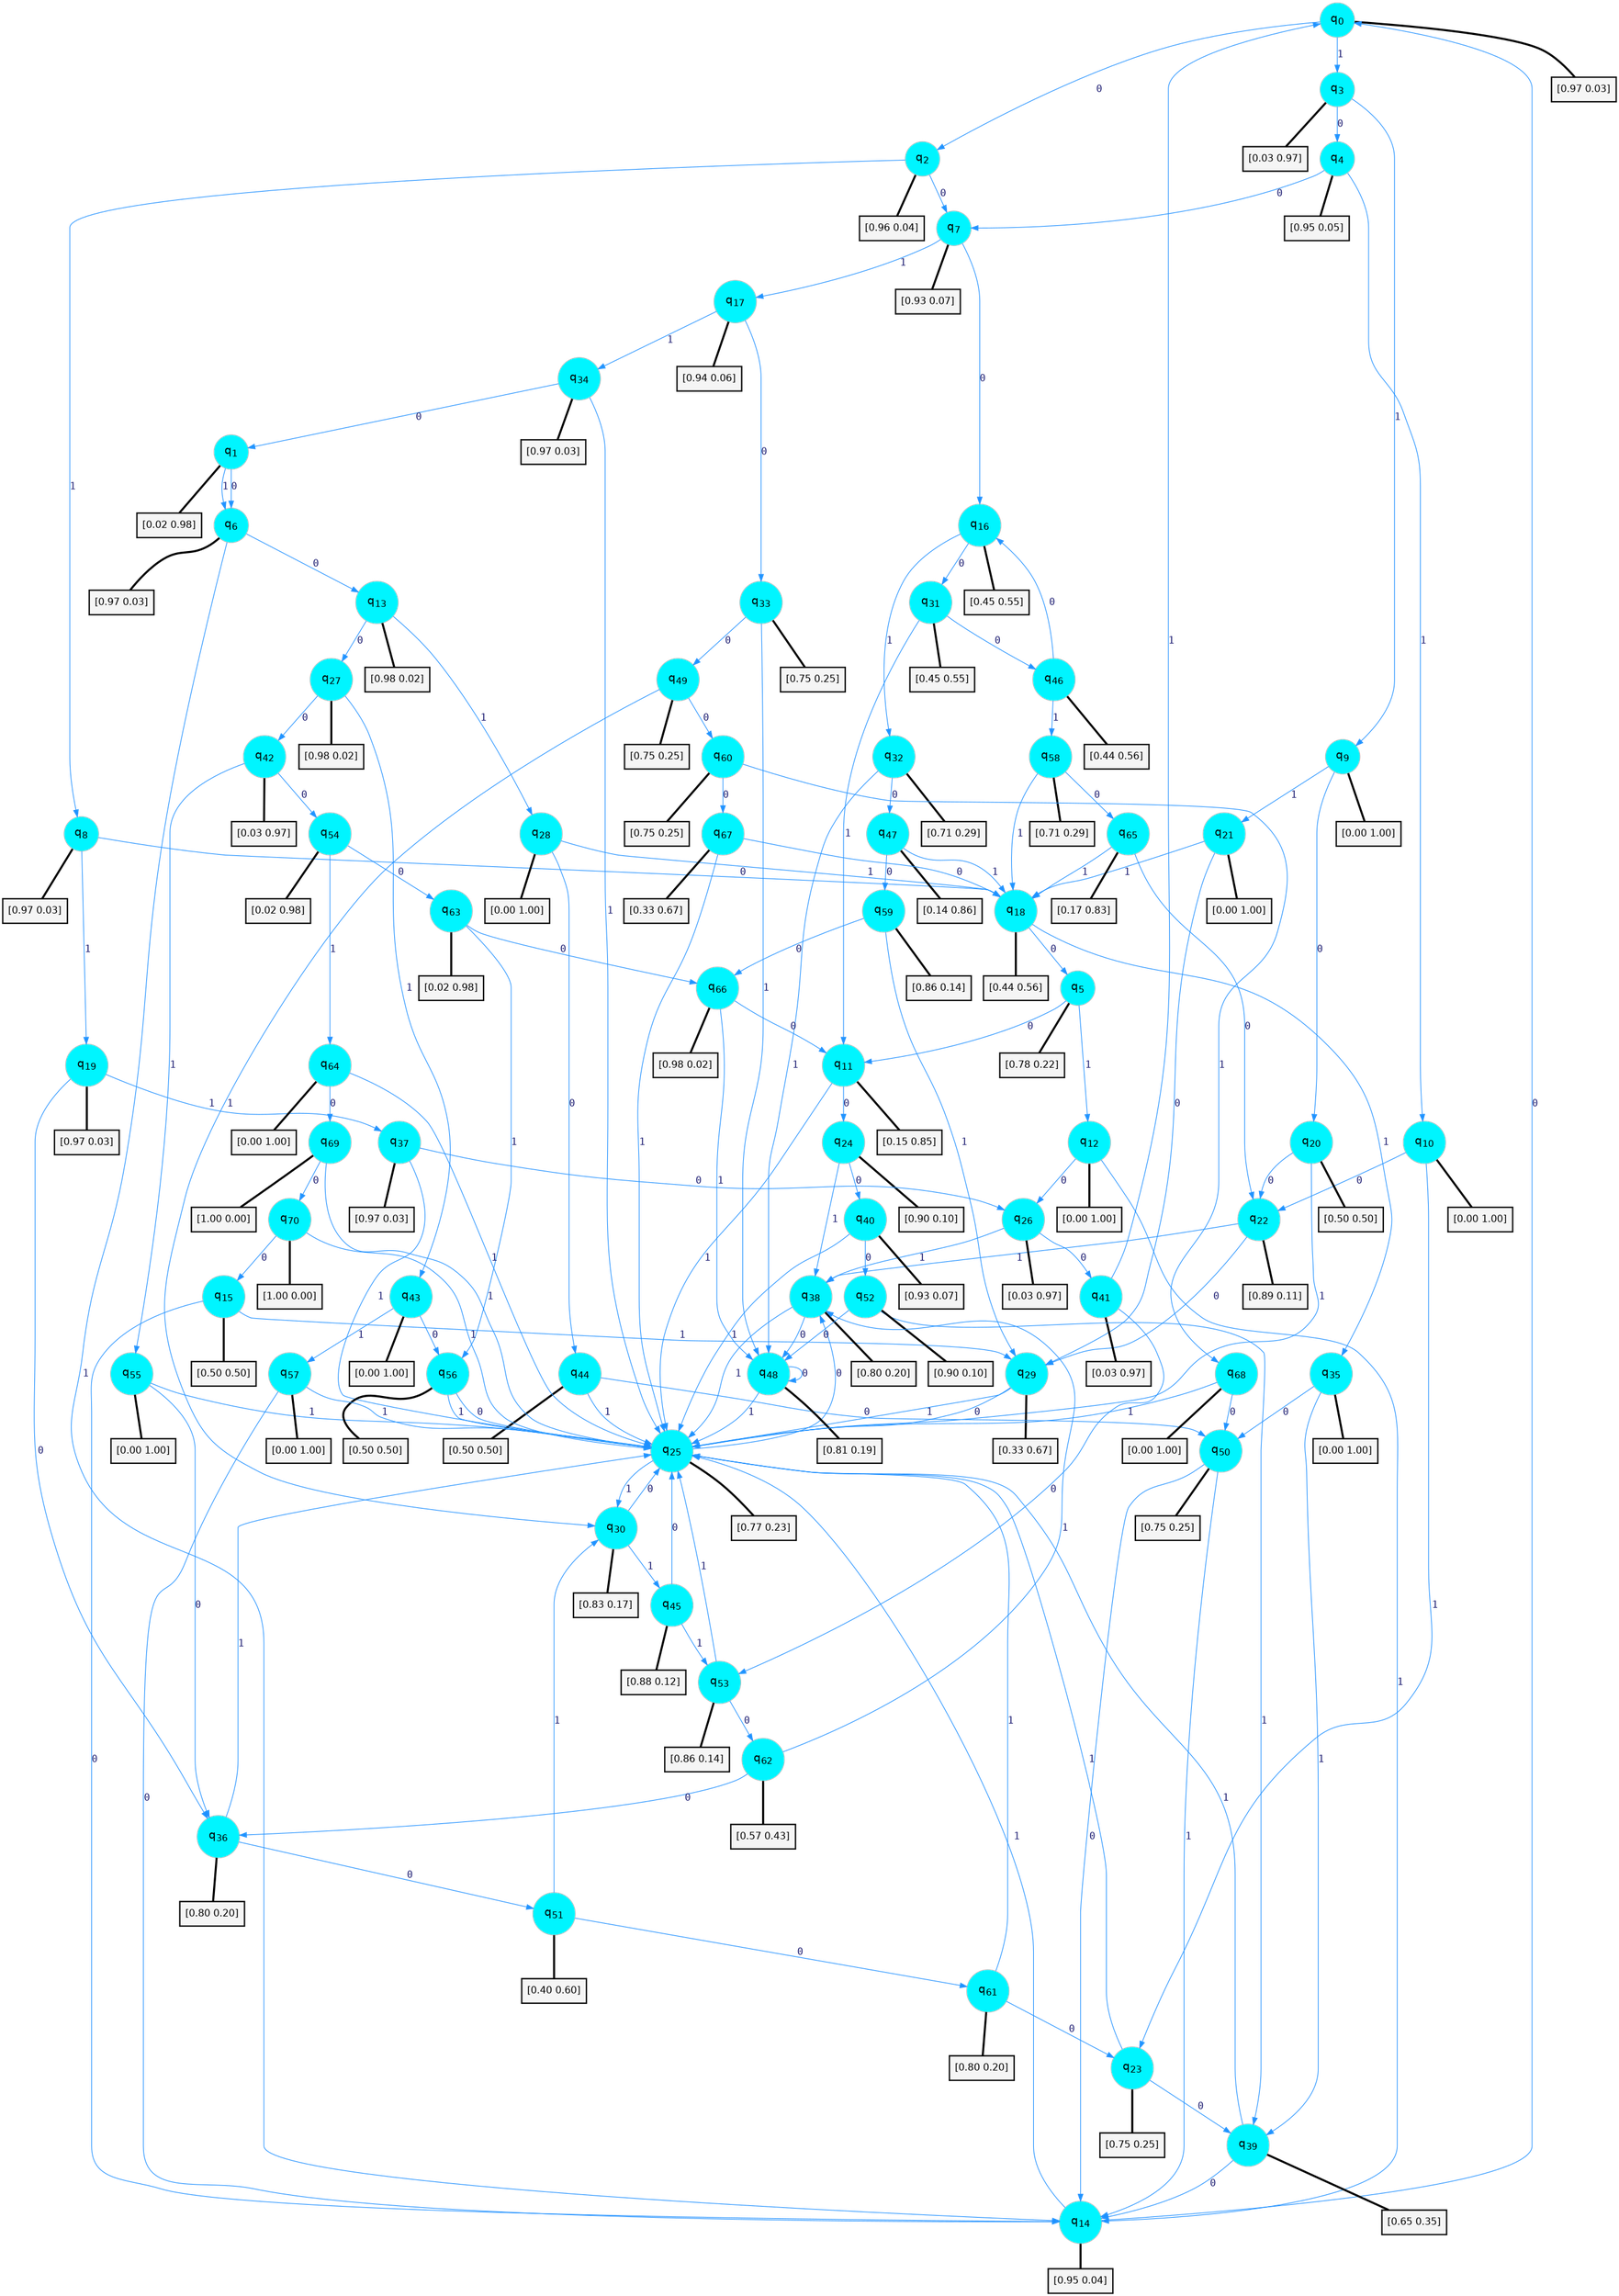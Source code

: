 digraph G {
graph [
bgcolor=transparent, dpi=300, rankdir=TD, size="40,25"];
node [
color=gray, fillcolor=turquoise1, fontcolor=black, fontname=Helvetica, fontsize=16, fontweight=bold, shape=circle, style=filled];
edge [
arrowsize=1, color=dodgerblue1, fontcolor=midnightblue, fontname=courier, fontweight=bold, penwidth=1, style=solid, weight=20];
0[label=<q<SUB>0</SUB>>];
1[label=<q<SUB>1</SUB>>];
2[label=<q<SUB>2</SUB>>];
3[label=<q<SUB>3</SUB>>];
4[label=<q<SUB>4</SUB>>];
5[label=<q<SUB>5</SUB>>];
6[label=<q<SUB>6</SUB>>];
7[label=<q<SUB>7</SUB>>];
8[label=<q<SUB>8</SUB>>];
9[label=<q<SUB>9</SUB>>];
10[label=<q<SUB>10</SUB>>];
11[label=<q<SUB>11</SUB>>];
12[label=<q<SUB>12</SUB>>];
13[label=<q<SUB>13</SUB>>];
14[label=<q<SUB>14</SUB>>];
15[label=<q<SUB>15</SUB>>];
16[label=<q<SUB>16</SUB>>];
17[label=<q<SUB>17</SUB>>];
18[label=<q<SUB>18</SUB>>];
19[label=<q<SUB>19</SUB>>];
20[label=<q<SUB>20</SUB>>];
21[label=<q<SUB>21</SUB>>];
22[label=<q<SUB>22</SUB>>];
23[label=<q<SUB>23</SUB>>];
24[label=<q<SUB>24</SUB>>];
25[label=<q<SUB>25</SUB>>];
26[label=<q<SUB>26</SUB>>];
27[label=<q<SUB>27</SUB>>];
28[label=<q<SUB>28</SUB>>];
29[label=<q<SUB>29</SUB>>];
30[label=<q<SUB>30</SUB>>];
31[label=<q<SUB>31</SUB>>];
32[label=<q<SUB>32</SUB>>];
33[label=<q<SUB>33</SUB>>];
34[label=<q<SUB>34</SUB>>];
35[label=<q<SUB>35</SUB>>];
36[label=<q<SUB>36</SUB>>];
37[label=<q<SUB>37</SUB>>];
38[label=<q<SUB>38</SUB>>];
39[label=<q<SUB>39</SUB>>];
40[label=<q<SUB>40</SUB>>];
41[label=<q<SUB>41</SUB>>];
42[label=<q<SUB>42</SUB>>];
43[label=<q<SUB>43</SUB>>];
44[label=<q<SUB>44</SUB>>];
45[label=<q<SUB>45</SUB>>];
46[label=<q<SUB>46</SUB>>];
47[label=<q<SUB>47</SUB>>];
48[label=<q<SUB>48</SUB>>];
49[label=<q<SUB>49</SUB>>];
50[label=<q<SUB>50</SUB>>];
51[label=<q<SUB>51</SUB>>];
52[label=<q<SUB>52</SUB>>];
53[label=<q<SUB>53</SUB>>];
54[label=<q<SUB>54</SUB>>];
55[label=<q<SUB>55</SUB>>];
56[label=<q<SUB>56</SUB>>];
57[label=<q<SUB>57</SUB>>];
58[label=<q<SUB>58</SUB>>];
59[label=<q<SUB>59</SUB>>];
60[label=<q<SUB>60</SUB>>];
61[label=<q<SUB>61</SUB>>];
62[label=<q<SUB>62</SUB>>];
63[label=<q<SUB>63</SUB>>];
64[label=<q<SUB>64</SUB>>];
65[label=<q<SUB>65</SUB>>];
66[label=<q<SUB>66</SUB>>];
67[label=<q<SUB>67</SUB>>];
68[label=<q<SUB>68</SUB>>];
69[label=<q<SUB>69</SUB>>];
70[label=<q<SUB>70</SUB>>];
71[label="[0.97 0.03]", shape=box,fontcolor=black, fontname=Helvetica, fontsize=14, penwidth=2, fillcolor=whitesmoke,color=black];
72[label="[0.02 0.98]", shape=box,fontcolor=black, fontname=Helvetica, fontsize=14, penwidth=2, fillcolor=whitesmoke,color=black];
73[label="[0.96 0.04]", shape=box,fontcolor=black, fontname=Helvetica, fontsize=14, penwidth=2, fillcolor=whitesmoke,color=black];
74[label="[0.03 0.97]", shape=box,fontcolor=black, fontname=Helvetica, fontsize=14, penwidth=2, fillcolor=whitesmoke,color=black];
75[label="[0.95 0.05]", shape=box,fontcolor=black, fontname=Helvetica, fontsize=14, penwidth=2, fillcolor=whitesmoke,color=black];
76[label="[0.78 0.22]", shape=box,fontcolor=black, fontname=Helvetica, fontsize=14, penwidth=2, fillcolor=whitesmoke,color=black];
77[label="[0.97 0.03]", shape=box,fontcolor=black, fontname=Helvetica, fontsize=14, penwidth=2, fillcolor=whitesmoke,color=black];
78[label="[0.93 0.07]", shape=box,fontcolor=black, fontname=Helvetica, fontsize=14, penwidth=2, fillcolor=whitesmoke,color=black];
79[label="[0.97 0.03]", shape=box,fontcolor=black, fontname=Helvetica, fontsize=14, penwidth=2, fillcolor=whitesmoke,color=black];
80[label="[0.00 1.00]", shape=box,fontcolor=black, fontname=Helvetica, fontsize=14, penwidth=2, fillcolor=whitesmoke,color=black];
81[label="[0.00 1.00]", shape=box,fontcolor=black, fontname=Helvetica, fontsize=14, penwidth=2, fillcolor=whitesmoke,color=black];
82[label="[0.15 0.85]", shape=box,fontcolor=black, fontname=Helvetica, fontsize=14, penwidth=2, fillcolor=whitesmoke,color=black];
83[label="[0.00 1.00]", shape=box,fontcolor=black, fontname=Helvetica, fontsize=14, penwidth=2, fillcolor=whitesmoke,color=black];
84[label="[0.98 0.02]", shape=box,fontcolor=black, fontname=Helvetica, fontsize=14, penwidth=2, fillcolor=whitesmoke,color=black];
85[label="[0.95 0.04]", shape=box,fontcolor=black, fontname=Helvetica, fontsize=14, penwidth=2, fillcolor=whitesmoke,color=black];
86[label="[0.50 0.50]", shape=box,fontcolor=black, fontname=Helvetica, fontsize=14, penwidth=2, fillcolor=whitesmoke,color=black];
87[label="[0.45 0.55]", shape=box,fontcolor=black, fontname=Helvetica, fontsize=14, penwidth=2, fillcolor=whitesmoke,color=black];
88[label="[0.94 0.06]", shape=box,fontcolor=black, fontname=Helvetica, fontsize=14, penwidth=2, fillcolor=whitesmoke,color=black];
89[label="[0.44 0.56]", shape=box,fontcolor=black, fontname=Helvetica, fontsize=14, penwidth=2, fillcolor=whitesmoke,color=black];
90[label="[0.97 0.03]", shape=box,fontcolor=black, fontname=Helvetica, fontsize=14, penwidth=2, fillcolor=whitesmoke,color=black];
91[label="[0.50 0.50]", shape=box,fontcolor=black, fontname=Helvetica, fontsize=14, penwidth=2, fillcolor=whitesmoke,color=black];
92[label="[0.00 1.00]", shape=box,fontcolor=black, fontname=Helvetica, fontsize=14, penwidth=2, fillcolor=whitesmoke,color=black];
93[label="[0.89 0.11]", shape=box,fontcolor=black, fontname=Helvetica, fontsize=14, penwidth=2, fillcolor=whitesmoke,color=black];
94[label="[0.75 0.25]", shape=box,fontcolor=black, fontname=Helvetica, fontsize=14, penwidth=2, fillcolor=whitesmoke,color=black];
95[label="[0.90 0.10]", shape=box,fontcolor=black, fontname=Helvetica, fontsize=14, penwidth=2, fillcolor=whitesmoke,color=black];
96[label="[0.77 0.23]", shape=box,fontcolor=black, fontname=Helvetica, fontsize=14, penwidth=2, fillcolor=whitesmoke,color=black];
97[label="[0.03 0.97]", shape=box,fontcolor=black, fontname=Helvetica, fontsize=14, penwidth=2, fillcolor=whitesmoke,color=black];
98[label="[0.98 0.02]", shape=box,fontcolor=black, fontname=Helvetica, fontsize=14, penwidth=2, fillcolor=whitesmoke,color=black];
99[label="[0.00 1.00]", shape=box,fontcolor=black, fontname=Helvetica, fontsize=14, penwidth=2, fillcolor=whitesmoke,color=black];
100[label="[0.33 0.67]", shape=box,fontcolor=black, fontname=Helvetica, fontsize=14, penwidth=2, fillcolor=whitesmoke,color=black];
101[label="[0.83 0.17]", shape=box,fontcolor=black, fontname=Helvetica, fontsize=14, penwidth=2, fillcolor=whitesmoke,color=black];
102[label="[0.45 0.55]", shape=box,fontcolor=black, fontname=Helvetica, fontsize=14, penwidth=2, fillcolor=whitesmoke,color=black];
103[label="[0.71 0.29]", shape=box,fontcolor=black, fontname=Helvetica, fontsize=14, penwidth=2, fillcolor=whitesmoke,color=black];
104[label="[0.75 0.25]", shape=box,fontcolor=black, fontname=Helvetica, fontsize=14, penwidth=2, fillcolor=whitesmoke,color=black];
105[label="[0.97 0.03]", shape=box,fontcolor=black, fontname=Helvetica, fontsize=14, penwidth=2, fillcolor=whitesmoke,color=black];
106[label="[0.00 1.00]", shape=box,fontcolor=black, fontname=Helvetica, fontsize=14, penwidth=2, fillcolor=whitesmoke,color=black];
107[label="[0.80 0.20]", shape=box,fontcolor=black, fontname=Helvetica, fontsize=14, penwidth=2, fillcolor=whitesmoke,color=black];
108[label="[0.97 0.03]", shape=box,fontcolor=black, fontname=Helvetica, fontsize=14, penwidth=2, fillcolor=whitesmoke,color=black];
109[label="[0.80 0.20]", shape=box,fontcolor=black, fontname=Helvetica, fontsize=14, penwidth=2, fillcolor=whitesmoke,color=black];
110[label="[0.65 0.35]", shape=box,fontcolor=black, fontname=Helvetica, fontsize=14, penwidth=2, fillcolor=whitesmoke,color=black];
111[label="[0.93 0.07]", shape=box,fontcolor=black, fontname=Helvetica, fontsize=14, penwidth=2, fillcolor=whitesmoke,color=black];
112[label="[0.03 0.97]", shape=box,fontcolor=black, fontname=Helvetica, fontsize=14, penwidth=2, fillcolor=whitesmoke,color=black];
113[label="[0.03 0.97]", shape=box,fontcolor=black, fontname=Helvetica, fontsize=14, penwidth=2, fillcolor=whitesmoke,color=black];
114[label="[0.00 1.00]", shape=box,fontcolor=black, fontname=Helvetica, fontsize=14, penwidth=2, fillcolor=whitesmoke,color=black];
115[label="[0.50 0.50]", shape=box,fontcolor=black, fontname=Helvetica, fontsize=14, penwidth=2, fillcolor=whitesmoke,color=black];
116[label="[0.88 0.12]", shape=box,fontcolor=black, fontname=Helvetica, fontsize=14, penwidth=2, fillcolor=whitesmoke,color=black];
117[label="[0.44 0.56]", shape=box,fontcolor=black, fontname=Helvetica, fontsize=14, penwidth=2, fillcolor=whitesmoke,color=black];
118[label="[0.14 0.86]", shape=box,fontcolor=black, fontname=Helvetica, fontsize=14, penwidth=2, fillcolor=whitesmoke,color=black];
119[label="[0.81 0.19]", shape=box,fontcolor=black, fontname=Helvetica, fontsize=14, penwidth=2, fillcolor=whitesmoke,color=black];
120[label="[0.75 0.25]", shape=box,fontcolor=black, fontname=Helvetica, fontsize=14, penwidth=2, fillcolor=whitesmoke,color=black];
121[label="[0.75 0.25]", shape=box,fontcolor=black, fontname=Helvetica, fontsize=14, penwidth=2, fillcolor=whitesmoke,color=black];
122[label="[0.40 0.60]", shape=box,fontcolor=black, fontname=Helvetica, fontsize=14, penwidth=2, fillcolor=whitesmoke,color=black];
123[label="[0.90 0.10]", shape=box,fontcolor=black, fontname=Helvetica, fontsize=14, penwidth=2, fillcolor=whitesmoke,color=black];
124[label="[0.86 0.14]", shape=box,fontcolor=black, fontname=Helvetica, fontsize=14, penwidth=2, fillcolor=whitesmoke,color=black];
125[label="[0.02 0.98]", shape=box,fontcolor=black, fontname=Helvetica, fontsize=14, penwidth=2, fillcolor=whitesmoke,color=black];
126[label="[0.00 1.00]", shape=box,fontcolor=black, fontname=Helvetica, fontsize=14, penwidth=2, fillcolor=whitesmoke,color=black];
127[label="[0.50 0.50]", shape=box,fontcolor=black, fontname=Helvetica, fontsize=14, penwidth=2, fillcolor=whitesmoke,color=black];
128[label="[0.00 1.00]", shape=box,fontcolor=black, fontname=Helvetica, fontsize=14, penwidth=2, fillcolor=whitesmoke,color=black];
129[label="[0.71 0.29]", shape=box,fontcolor=black, fontname=Helvetica, fontsize=14, penwidth=2, fillcolor=whitesmoke,color=black];
130[label="[0.86 0.14]", shape=box,fontcolor=black, fontname=Helvetica, fontsize=14, penwidth=2, fillcolor=whitesmoke,color=black];
131[label="[0.75 0.25]", shape=box,fontcolor=black, fontname=Helvetica, fontsize=14, penwidth=2, fillcolor=whitesmoke,color=black];
132[label="[0.80 0.20]", shape=box,fontcolor=black, fontname=Helvetica, fontsize=14, penwidth=2, fillcolor=whitesmoke,color=black];
133[label="[0.57 0.43]", shape=box,fontcolor=black, fontname=Helvetica, fontsize=14, penwidth=2, fillcolor=whitesmoke,color=black];
134[label="[0.02 0.98]", shape=box,fontcolor=black, fontname=Helvetica, fontsize=14, penwidth=2, fillcolor=whitesmoke,color=black];
135[label="[0.00 1.00]", shape=box,fontcolor=black, fontname=Helvetica, fontsize=14, penwidth=2, fillcolor=whitesmoke,color=black];
136[label="[0.17 0.83]", shape=box,fontcolor=black, fontname=Helvetica, fontsize=14, penwidth=2, fillcolor=whitesmoke,color=black];
137[label="[0.98 0.02]", shape=box,fontcolor=black, fontname=Helvetica, fontsize=14, penwidth=2, fillcolor=whitesmoke,color=black];
138[label="[0.33 0.67]", shape=box,fontcolor=black, fontname=Helvetica, fontsize=14, penwidth=2, fillcolor=whitesmoke,color=black];
139[label="[0.00 1.00]", shape=box,fontcolor=black, fontname=Helvetica, fontsize=14, penwidth=2, fillcolor=whitesmoke,color=black];
140[label="[1.00 0.00]", shape=box,fontcolor=black, fontname=Helvetica, fontsize=14, penwidth=2, fillcolor=whitesmoke,color=black];
141[label="[1.00 0.00]", shape=box,fontcolor=black, fontname=Helvetica, fontsize=14, penwidth=2, fillcolor=whitesmoke,color=black];
0->2 [label=0];
0->3 [label=1];
0->71 [arrowhead=none, penwidth=3,color=black];
1->6 [label=0];
1->6 [label=1];
1->72 [arrowhead=none, penwidth=3,color=black];
2->7 [label=0];
2->8 [label=1];
2->73 [arrowhead=none, penwidth=3,color=black];
3->4 [label=0];
3->9 [label=1];
3->74 [arrowhead=none, penwidth=3,color=black];
4->7 [label=0];
4->10 [label=1];
4->75 [arrowhead=none, penwidth=3,color=black];
5->11 [label=0];
5->12 [label=1];
5->76 [arrowhead=none, penwidth=3,color=black];
6->13 [label=0];
6->14 [label=1];
6->77 [arrowhead=none, penwidth=3,color=black];
7->16 [label=0];
7->17 [label=1];
7->78 [arrowhead=none, penwidth=3,color=black];
8->18 [label=0];
8->19 [label=1];
8->79 [arrowhead=none, penwidth=3,color=black];
9->20 [label=0];
9->21 [label=1];
9->80 [arrowhead=none, penwidth=3,color=black];
10->22 [label=0];
10->23 [label=1];
10->81 [arrowhead=none, penwidth=3,color=black];
11->24 [label=0];
11->25 [label=1];
11->82 [arrowhead=none, penwidth=3,color=black];
12->26 [label=0];
12->14 [label=1];
12->83 [arrowhead=none, penwidth=3,color=black];
13->27 [label=0];
13->28 [label=1];
13->84 [arrowhead=none, penwidth=3,color=black];
14->0 [label=0];
14->25 [label=1];
14->85 [arrowhead=none, penwidth=3,color=black];
15->14 [label=0];
15->29 [label=1];
15->86 [arrowhead=none, penwidth=3,color=black];
16->31 [label=0];
16->32 [label=1];
16->87 [arrowhead=none, penwidth=3,color=black];
17->33 [label=0];
17->34 [label=1];
17->88 [arrowhead=none, penwidth=3,color=black];
18->5 [label=0];
18->35 [label=1];
18->89 [arrowhead=none, penwidth=3,color=black];
19->36 [label=0];
19->37 [label=1];
19->90 [arrowhead=none, penwidth=3,color=black];
20->22 [label=0];
20->25 [label=1];
20->91 [arrowhead=none, penwidth=3,color=black];
21->29 [label=0];
21->18 [label=1];
21->92 [arrowhead=none, penwidth=3,color=black];
22->29 [label=0];
22->38 [label=1];
22->93 [arrowhead=none, penwidth=3,color=black];
23->39 [label=0];
23->25 [label=1];
23->94 [arrowhead=none, penwidth=3,color=black];
24->40 [label=0];
24->38 [label=1];
24->95 [arrowhead=none, penwidth=3,color=black];
25->38 [label=0];
25->30 [label=1];
25->96 [arrowhead=none, penwidth=3,color=black];
26->41 [label=0];
26->38 [label=1];
26->97 [arrowhead=none, penwidth=3,color=black];
27->42 [label=0];
27->43 [label=1];
27->98 [arrowhead=none, penwidth=3,color=black];
28->44 [label=0];
28->18 [label=1];
28->99 [arrowhead=none, penwidth=3,color=black];
29->25 [label=0];
29->25 [label=1];
29->100 [arrowhead=none, penwidth=3,color=black];
30->25 [label=0];
30->45 [label=1];
30->101 [arrowhead=none, penwidth=3,color=black];
31->46 [label=0];
31->11 [label=1];
31->102 [arrowhead=none, penwidth=3,color=black];
32->47 [label=0];
32->48 [label=1];
32->103 [arrowhead=none, penwidth=3,color=black];
33->49 [label=0];
33->48 [label=1];
33->104 [arrowhead=none, penwidth=3,color=black];
34->1 [label=0];
34->25 [label=1];
34->105 [arrowhead=none, penwidth=3,color=black];
35->50 [label=0];
35->39 [label=1];
35->106 [arrowhead=none, penwidth=3,color=black];
36->51 [label=0];
36->25 [label=1];
36->107 [arrowhead=none, penwidth=3,color=black];
37->26 [label=0];
37->25 [label=1];
37->108 [arrowhead=none, penwidth=3,color=black];
38->48 [label=0];
38->25 [label=1];
38->109 [arrowhead=none, penwidth=3,color=black];
39->14 [label=0];
39->25 [label=1];
39->110 [arrowhead=none, penwidth=3,color=black];
40->52 [label=0];
40->25 [label=1];
40->111 [arrowhead=none, penwidth=3,color=black];
41->53 [label=0];
41->0 [label=1];
41->112 [arrowhead=none, penwidth=3,color=black];
42->54 [label=0];
42->55 [label=1];
42->113 [arrowhead=none, penwidth=3,color=black];
43->56 [label=0];
43->57 [label=1];
43->114 [arrowhead=none, penwidth=3,color=black];
44->50 [label=0];
44->25 [label=1];
44->115 [arrowhead=none, penwidth=3,color=black];
45->25 [label=0];
45->53 [label=1];
45->116 [arrowhead=none, penwidth=3,color=black];
46->16 [label=0];
46->58 [label=1];
46->117 [arrowhead=none, penwidth=3,color=black];
47->59 [label=0];
47->18 [label=1];
47->118 [arrowhead=none, penwidth=3,color=black];
48->48 [label=0];
48->25 [label=1];
48->119 [arrowhead=none, penwidth=3,color=black];
49->60 [label=0];
49->30 [label=1];
49->120 [arrowhead=none, penwidth=3,color=black];
50->14 [label=0];
50->14 [label=1];
50->121 [arrowhead=none, penwidth=3,color=black];
51->61 [label=0];
51->30 [label=1];
51->122 [arrowhead=none, penwidth=3,color=black];
52->48 [label=0];
52->39 [label=1];
52->123 [arrowhead=none, penwidth=3,color=black];
53->62 [label=0];
53->25 [label=1];
53->124 [arrowhead=none, penwidth=3,color=black];
54->63 [label=0];
54->64 [label=1];
54->125 [arrowhead=none, penwidth=3,color=black];
55->36 [label=0];
55->25 [label=1];
55->126 [arrowhead=none, penwidth=3,color=black];
56->25 [label=0];
56->25 [label=1];
56->127 [arrowhead=none, penwidth=3,color=black];
57->14 [label=0];
57->25 [label=1];
57->128 [arrowhead=none, penwidth=3,color=black];
58->65 [label=0];
58->18 [label=1];
58->129 [arrowhead=none, penwidth=3,color=black];
59->66 [label=0];
59->29 [label=1];
59->130 [arrowhead=none, penwidth=3,color=black];
60->67 [label=0];
60->68 [label=1];
60->131 [arrowhead=none, penwidth=3,color=black];
61->23 [label=0];
61->25 [label=1];
61->132 [arrowhead=none, penwidth=3,color=black];
62->36 [label=0];
62->38 [label=1];
62->133 [arrowhead=none, penwidth=3,color=black];
63->66 [label=0];
63->56 [label=1];
63->134 [arrowhead=none, penwidth=3,color=black];
64->69 [label=0];
64->25 [label=1];
64->135 [arrowhead=none, penwidth=3,color=black];
65->22 [label=0];
65->18 [label=1];
65->136 [arrowhead=none, penwidth=3,color=black];
66->11 [label=0];
66->48 [label=1];
66->137 [arrowhead=none, penwidth=3,color=black];
67->18 [label=0];
67->25 [label=1];
67->138 [arrowhead=none, penwidth=3,color=black];
68->50 [label=0];
68->25 [label=1];
68->139 [arrowhead=none, penwidth=3,color=black];
69->70 [label=0];
69->25 [label=1];
69->140 [arrowhead=none, penwidth=3,color=black];
70->15 [label=0];
70->25 [label=1];
70->141 [arrowhead=none, penwidth=3,color=black];
}
